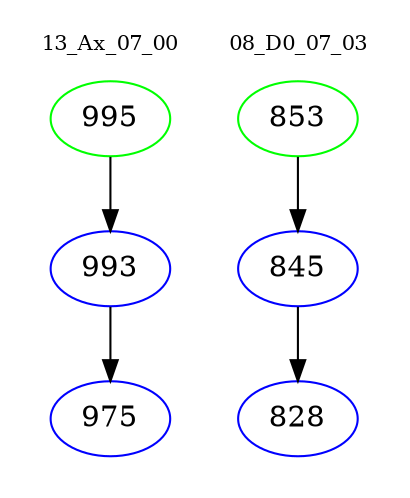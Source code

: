 digraph{
subgraph cluster_0 {
color = white
label = "13_Ax_07_00";
fontsize=10;
T0_995 [label="995", color="green"]
T0_995 -> T0_993 [color="black"]
T0_993 [label="993", color="blue"]
T0_993 -> T0_975 [color="black"]
T0_975 [label="975", color="blue"]
}
subgraph cluster_1 {
color = white
label = "08_D0_07_03";
fontsize=10;
T1_853 [label="853", color="green"]
T1_853 -> T1_845 [color="black"]
T1_845 [label="845", color="blue"]
T1_845 -> T1_828 [color="black"]
T1_828 [label="828", color="blue"]
}
}
